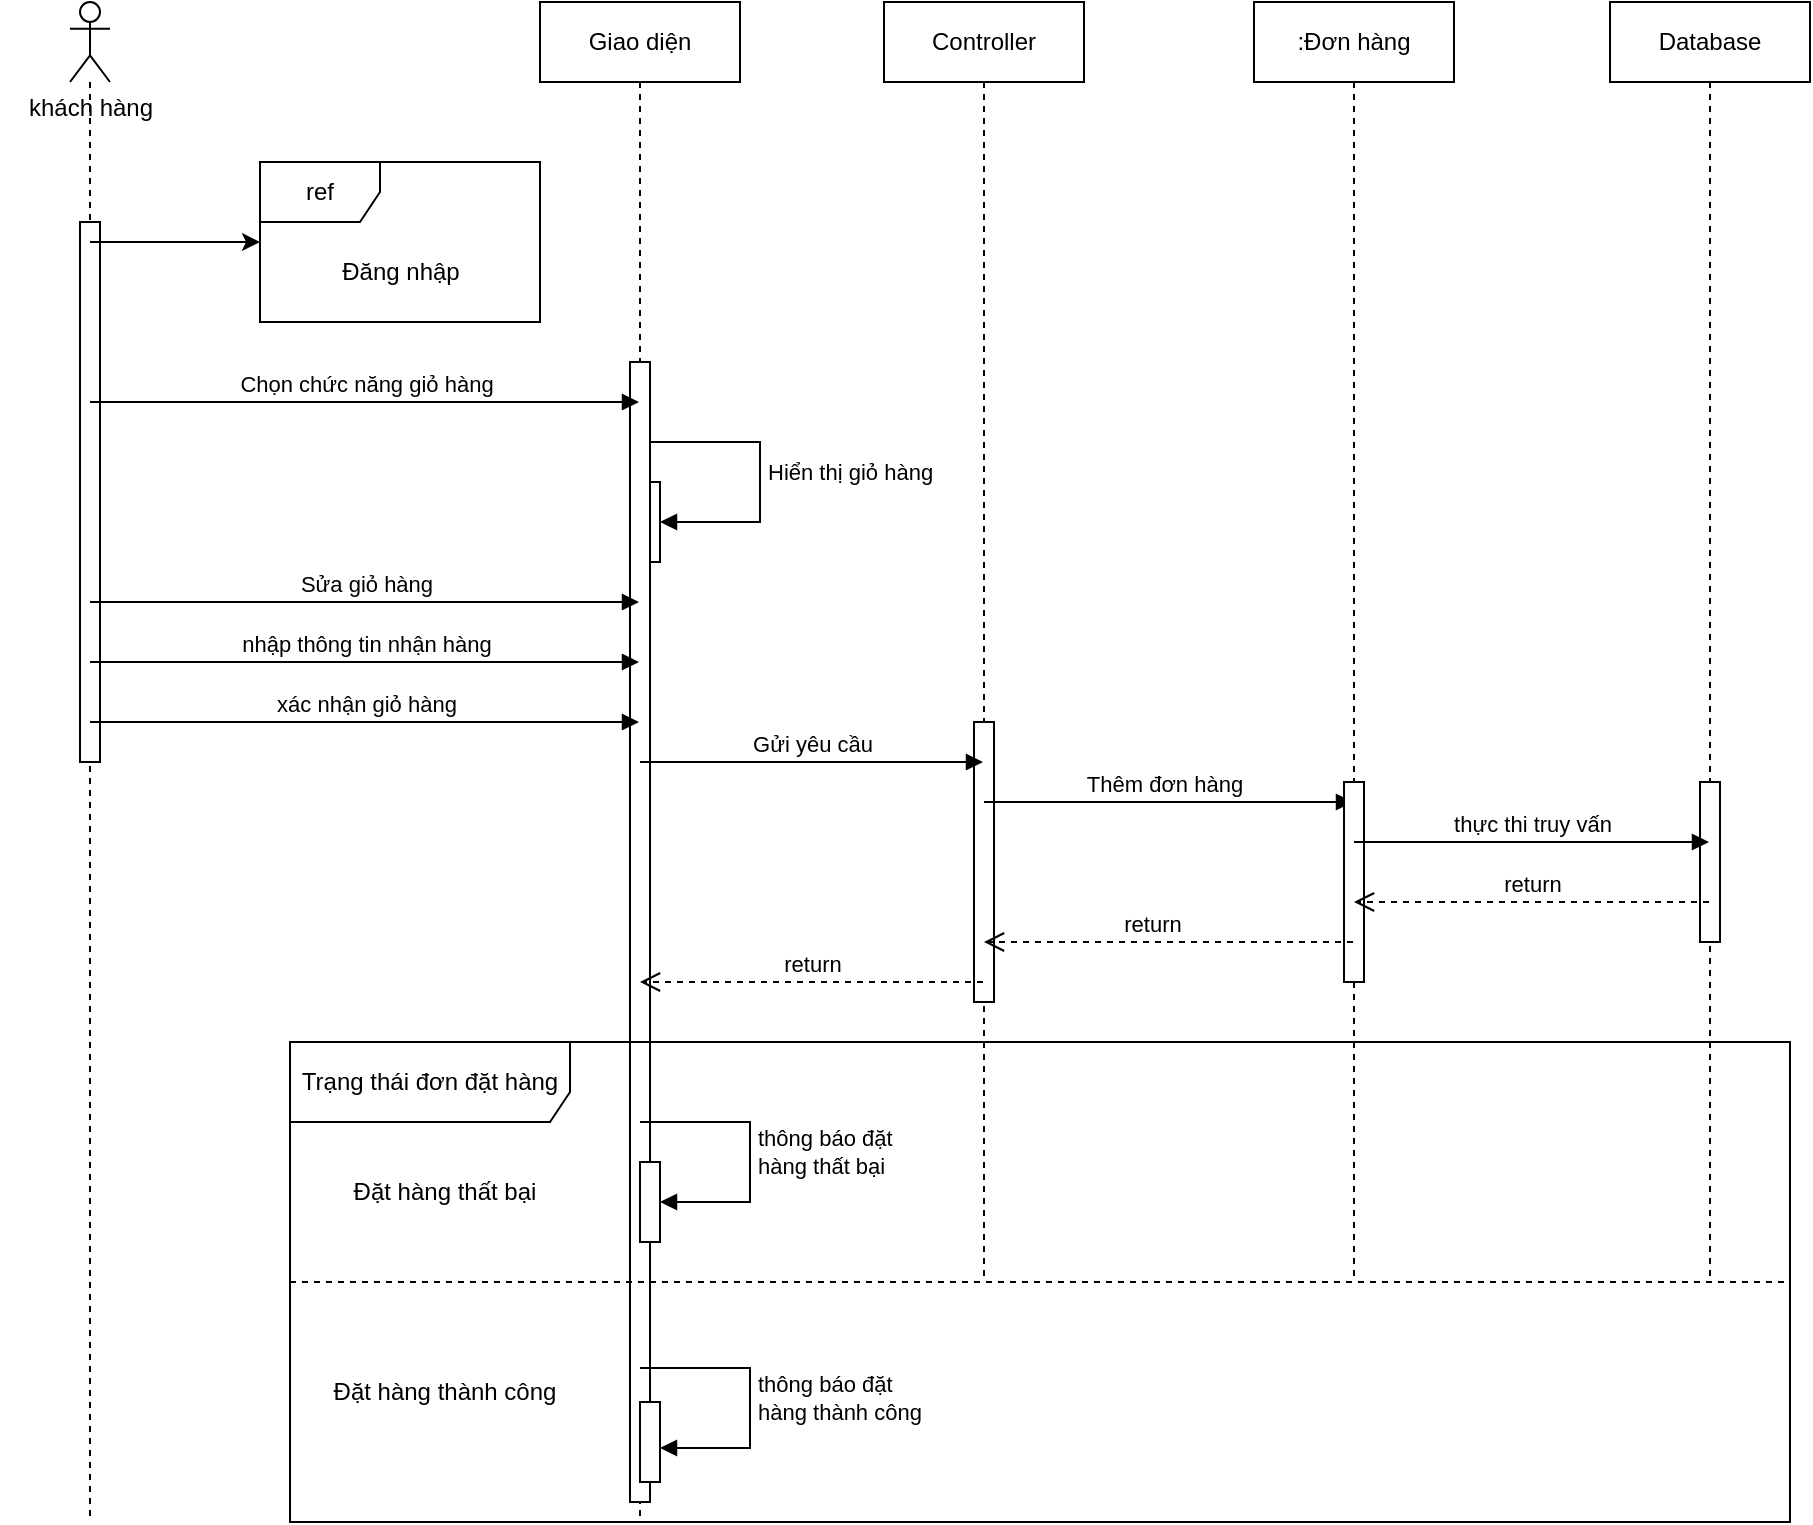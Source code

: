 <mxfile version="26.0.4">
  <diagram name="Page-1" id="7zfNHhzASUEwE-vR4172">
    <mxGraphModel dx="1900" dy="621" grid="1" gridSize="10" guides="1" tooltips="1" connect="1" arrows="1" fold="1" page="1" pageScale="1" pageWidth="850" pageHeight="1100" math="0" shadow="0">
      <root>
        <mxCell id="0" />
        <mxCell id="1" parent="0" />
        <mxCell id="hlCJ8NiJi-qlHMKmsmN_-1" value="" style="shape=umlLifeline;perimeter=lifelinePerimeter;whiteSpace=wrap;html=1;container=1;dropTarget=0;collapsible=0;recursiveResize=0;outlineConnect=0;portConstraint=eastwest;newEdgeStyle={&quot;curved&quot;:0,&quot;rounded&quot;:0};participant=umlActor;" parent="1" vertex="1">
          <mxGeometry x="-20" y="40" width="20" height="760" as="geometry" />
        </mxCell>
        <mxCell id="XqYQCwfPH4HnXKf9k88s-13" value="" style="html=1;points=[[0,0,0,0,5],[0,1,0,0,-5],[1,0,0,0,5],[1,1,0,0,-5]];perimeter=orthogonalPerimeter;outlineConnect=0;targetShapes=umlLifeline;portConstraint=eastwest;newEdgeStyle={&quot;curved&quot;:0,&quot;rounded&quot;:0};" vertex="1" parent="hlCJ8NiJi-qlHMKmsmN_-1">
          <mxGeometry x="5" y="110" width="10" height="270" as="geometry" />
        </mxCell>
        <mxCell id="hlCJ8NiJi-qlHMKmsmN_-4" value="Giao diện" style="shape=umlLifeline;perimeter=lifelinePerimeter;whiteSpace=wrap;html=1;container=1;dropTarget=0;collapsible=0;recursiveResize=0;outlineConnect=0;portConstraint=eastwest;newEdgeStyle={&quot;curved&quot;:0,&quot;rounded&quot;:0};" parent="1" vertex="1">
          <mxGeometry x="215" y="40" width="100" height="760" as="geometry" />
        </mxCell>
        <mxCell id="XqYQCwfPH4HnXKf9k88s-4" value="" style="html=1;points=[[0,0,0,0,5],[0,1,0,0,-5],[1,0,0,0,5],[1,1,0,0,-5]];perimeter=orthogonalPerimeter;outlineConnect=0;targetShapes=umlLifeline;portConstraint=eastwest;newEdgeStyle={&quot;curved&quot;:0,&quot;rounded&quot;:0};" vertex="1" parent="hlCJ8NiJi-qlHMKmsmN_-4">
          <mxGeometry x="50" y="240" width="10" height="40" as="geometry" />
        </mxCell>
        <mxCell id="XqYQCwfPH4HnXKf9k88s-5" value="Hiển thị giỏ hàng" style="html=1;align=left;spacingLeft=2;endArrow=block;rounded=0;edgeStyle=orthogonalEdgeStyle;curved=0;rounded=0;" edge="1" target="XqYQCwfPH4HnXKf9k88s-4" parent="hlCJ8NiJi-qlHMKmsmN_-4" source="hlCJ8NiJi-qlHMKmsmN_-4">
          <mxGeometry relative="1" as="geometry">
            <mxPoint x="55" y="220" as="sourcePoint" />
            <Array as="points">
              <mxPoint x="110" y="220" />
              <mxPoint x="110" y="260" />
            </Array>
          </mxGeometry>
        </mxCell>
        <mxCell id="XqYQCwfPH4HnXKf9k88s-14" value="" style="html=1;points=[[0,0,0,0,5],[0,1,0,0,-5],[1,0,0,0,5],[1,1,0,0,-5]];perimeter=orthogonalPerimeter;outlineConnect=0;targetShapes=umlLifeline;portConstraint=eastwest;newEdgeStyle={&quot;curved&quot;:0,&quot;rounded&quot;:0};" vertex="1" parent="hlCJ8NiJi-qlHMKmsmN_-4">
          <mxGeometry x="45" y="180" width="10" height="570" as="geometry" />
        </mxCell>
        <mxCell id="hlCJ8NiJi-qlHMKmsmN_-10" value="khách hàng" style="text;html=1;align=center;verticalAlign=middle;resizable=0;points=[];autosize=1;strokeColor=none;fillColor=none;" parent="1" vertex="1">
          <mxGeometry x="-55" y="78" width="90" height="30" as="geometry" />
        </mxCell>
        <mxCell id="hlCJ8NiJi-qlHMKmsmN_-29" value="Database" style="shape=umlLifeline;perimeter=lifelinePerimeter;whiteSpace=wrap;html=1;container=1;dropTarget=0;collapsible=0;recursiveResize=0;outlineConnect=0;portConstraint=eastwest;newEdgeStyle={&quot;curved&quot;:0,&quot;rounded&quot;:0};" parent="1" vertex="1">
          <mxGeometry x="750" y="40" width="100" height="640" as="geometry" />
        </mxCell>
        <mxCell id="XqYQCwfPH4HnXKf9k88s-18" value="" style="html=1;points=[[0,0,0,0,5],[0,1,0,0,-5],[1,0,0,0,5],[1,1,0,0,-5]];perimeter=orthogonalPerimeter;outlineConnect=0;targetShapes=umlLifeline;portConstraint=eastwest;newEdgeStyle={&quot;curved&quot;:0,&quot;rounded&quot;:0};" vertex="1" parent="hlCJ8NiJi-qlHMKmsmN_-29">
          <mxGeometry x="45" y="390" width="10" height="80" as="geometry" />
        </mxCell>
        <mxCell id="hlCJ8NiJi-qlHMKmsmN_-30" value="Controller" style="shape=umlLifeline;perimeter=lifelinePerimeter;whiteSpace=wrap;html=1;container=1;dropTarget=0;collapsible=0;recursiveResize=0;outlineConnect=0;portConstraint=eastwest;newEdgeStyle={&quot;curved&quot;:0,&quot;rounded&quot;:0};" parent="1" vertex="1">
          <mxGeometry x="387" y="40" width="100" height="640" as="geometry" />
        </mxCell>
        <mxCell id="XqYQCwfPH4HnXKf9k88s-16" value="" style="html=1;points=[[0,0,0,0,5],[0,1,0,0,-5],[1,0,0,0,5],[1,1,0,0,-5]];perimeter=orthogonalPerimeter;outlineConnect=0;targetShapes=umlLifeline;portConstraint=eastwest;newEdgeStyle={&quot;curved&quot;:0,&quot;rounded&quot;:0};" vertex="1" parent="hlCJ8NiJi-qlHMKmsmN_-30">
          <mxGeometry x="45" y="360" width="10" height="140" as="geometry" />
        </mxCell>
        <mxCell id="aouMC_MhdnEOJFaF2fXj-1" value="Chọn chức năng giỏ hàng" style="html=1;verticalAlign=bottom;endArrow=block;curved=0;rounded=0;" parent="1" source="hlCJ8NiJi-qlHMKmsmN_-1" edge="1" target="hlCJ8NiJi-qlHMKmsmN_-4">
          <mxGeometry width="80" relative="1" as="geometry">
            <mxPoint x="-10.5" y="169" as="sourcePoint" />
            <mxPoint x="169.5" y="169" as="targetPoint" />
            <Array as="points">
              <mxPoint x="60" y="240" />
            </Array>
          </mxGeometry>
        </mxCell>
        <mxCell id="aouMC_MhdnEOJFaF2fXj-14" value="xác nhận giỏ hàng" style="html=1;verticalAlign=bottom;endArrow=block;curved=0;rounded=0;" parent="1" target="hlCJ8NiJi-qlHMKmsmN_-4" edge="1" source="hlCJ8NiJi-qlHMKmsmN_-1">
          <mxGeometry width="80" relative="1" as="geometry">
            <mxPoint x="-10" y="414" as="sourcePoint" />
            <mxPoint x="264.5" y="414" as="targetPoint" />
            <Array as="points">
              <mxPoint x="120" y="400" />
            </Array>
          </mxGeometry>
        </mxCell>
        <mxCell id="aouMC_MhdnEOJFaF2fXj-17" value="nhập thông tin nhận hàng" style="html=1;verticalAlign=bottom;endArrow=block;curved=0;rounded=0;" parent="1" target="hlCJ8NiJi-qlHMKmsmN_-4" edge="1" source="hlCJ8NiJi-qlHMKmsmN_-1">
          <mxGeometry width="80" relative="1" as="geometry">
            <mxPoint x="-10" y="374" as="sourcePoint" />
            <mxPoint x="264.5" y="374" as="targetPoint" />
            <Array as="points">
              <mxPoint x="130" y="370" />
            </Array>
          </mxGeometry>
        </mxCell>
        <mxCell id="aouMC_MhdnEOJFaF2fXj-18" value="Gửi yêu cầu" style="html=1;verticalAlign=bottom;endArrow=block;curved=0;rounded=0;" parent="1" edge="1" target="hlCJ8NiJi-qlHMKmsmN_-30" source="hlCJ8NiJi-qlHMKmsmN_-4">
          <mxGeometry width="80" relative="1" as="geometry">
            <mxPoint x="160" y="471" as="sourcePoint" />
            <mxPoint x="349.5" y="471" as="targetPoint" />
            <Array as="points">
              <mxPoint x="340" y="420" />
            </Array>
          </mxGeometry>
        </mxCell>
        <mxCell id="aouMC_MhdnEOJFaF2fXj-19" value="Thêm đơn hàng" style="html=1;verticalAlign=bottom;endArrow=block;curved=0;rounded=0;" parent="1" edge="1" target="aouMC_MhdnEOJFaF2fXj-20" source="hlCJ8NiJi-qlHMKmsmN_-30">
          <mxGeometry x="-0.028" width="80" relative="1" as="geometry">
            <mxPoint x="350" y="480" as="sourcePoint" />
            <mxPoint x="669.5" y="480" as="targetPoint" />
            <mxPoint as="offset" />
            <Array as="points">
              <mxPoint x="560" y="440" />
            </Array>
          </mxGeometry>
        </mxCell>
        <mxCell id="aouMC_MhdnEOJFaF2fXj-20" value=":Đơn hàng" style="shape=umlLifeline;perimeter=lifelinePerimeter;whiteSpace=wrap;html=1;container=1;dropTarget=0;collapsible=0;recursiveResize=0;outlineConnect=0;portConstraint=eastwest;newEdgeStyle={&quot;curved&quot;:0,&quot;rounded&quot;:0};" parent="1" vertex="1">
          <mxGeometry x="572" y="40" width="100" height="640" as="geometry" />
        </mxCell>
        <mxCell id="XqYQCwfPH4HnXKf9k88s-17" value="" style="html=1;points=[[0,0,0,0,5],[0,1,0,0,-5],[1,0,0,0,5],[1,1,0,0,-5]];perimeter=orthogonalPerimeter;outlineConnect=0;targetShapes=umlLifeline;portConstraint=eastwest;newEdgeStyle={&quot;curved&quot;:0,&quot;rounded&quot;:0};" vertex="1" parent="aouMC_MhdnEOJFaF2fXj-20">
          <mxGeometry x="45" y="390" width="10" height="100" as="geometry" />
        </mxCell>
        <mxCell id="aouMC_MhdnEOJFaF2fXj-22" value="thực thi truy vấn" style="html=1;verticalAlign=bottom;endArrow=block;curved=0;rounded=0;" parent="1" edge="1" target="hlCJ8NiJi-qlHMKmsmN_-29" source="aouMC_MhdnEOJFaF2fXj-20">
          <mxGeometry width="80" relative="1" as="geometry">
            <mxPoint x="675" y="487" as="sourcePoint" />
            <mxPoint x="791.5" y="487" as="targetPoint" />
            <Array as="points">
              <mxPoint x="740" y="460" />
            </Array>
          </mxGeometry>
        </mxCell>
        <mxCell id="aouMC_MhdnEOJFaF2fXj-23" value="return" style="html=1;verticalAlign=bottom;endArrow=open;dashed=1;endSize=8;curved=0;rounded=0;" parent="1" edge="1" target="aouMC_MhdnEOJFaF2fXj-20" source="hlCJ8NiJi-qlHMKmsmN_-29">
          <mxGeometry relative="1" as="geometry">
            <mxPoint x="800" y="490" as="sourcePoint" />
            <mxPoint x="670.524" y="490" as="targetPoint" />
            <Array as="points">
              <mxPoint x="750.5" y="490" />
            </Array>
          </mxGeometry>
        </mxCell>
        <mxCell id="aouMC_MhdnEOJFaF2fXj-25" value="return" style="html=1;verticalAlign=bottom;endArrow=open;dashed=1;endSize=8;curved=0;rounded=0;" parent="1" edge="1" target="hlCJ8NiJi-qlHMKmsmN_-30" source="aouMC_MhdnEOJFaF2fXj-20">
          <mxGeometry x="0.089" relative="1" as="geometry">
            <mxPoint x="680" y="521" as="sourcePoint" />
            <mxPoint x="349.5" y="521" as="targetPoint" />
            <mxPoint as="offset" />
            <Array as="points">
              <mxPoint x="560" y="510" />
            </Array>
          </mxGeometry>
        </mxCell>
        <mxCell id="aouMC_MhdnEOJFaF2fXj-29" value="return" style="html=1;verticalAlign=bottom;endArrow=open;dashed=1;endSize=8;curved=0;rounded=0;" parent="1" edge="1" target="hlCJ8NiJi-qlHMKmsmN_-4" source="hlCJ8NiJi-qlHMKmsmN_-30">
          <mxGeometry relative="1" as="geometry">
            <mxPoint x="360" y="528" as="sourcePoint" />
            <mxPoint x="169.5" y="528" as="targetPoint" />
            <Array as="points">
              <mxPoint x="360" y="530" />
            </Array>
          </mxGeometry>
        </mxCell>
        <mxCell id="aouMC_MhdnEOJFaF2fXj-31" value="Sửa giỏ hàng" style="html=1;verticalAlign=bottom;endArrow=block;curved=0;rounded=0;" parent="1" edge="1" target="hlCJ8NiJi-qlHMKmsmN_-4" source="hlCJ8NiJi-qlHMKmsmN_-1">
          <mxGeometry width="80" relative="1" as="geometry">
            <mxPoint x="-10" y="390" as="sourcePoint" />
            <mxPoint x="170" y="390" as="targetPoint" />
            <Array as="points">
              <mxPoint x="120" y="340" />
            </Array>
          </mxGeometry>
        </mxCell>
        <mxCell id="ui9Kb0gzcTowFGkWE3d2-5" value="" style="html=1;points=[[0,0,0,0,5],[0,1,0,0,-5],[1,0,0,0,5],[1,1,0,0,-5]];perimeter=orthogonalPerimeter;outlineConnect=0;targetShapes=umlLifeline;portConstraint=eastwest;newEdgeStyle={&quot;curved&quot;:0,&quot;rounded&quot;:0};" parent="1" vertex="1">
          <mxGeometry x="800" y="280" height="80" as="geometry" />
        </mxCell>
        <mxCell id="XqYQCwfPH4HnXKf9k88s-1" value="ref" style="shape=umlFrame;whiteSpace=wrap;html=1;pointerEvents=0;" vertex="1" parent="1">
          <mxGeometry x="75" y="120" width="140" height="80" as="geometry" />
        </mxCell>
        <mxCell id="XqYQCwfPH4HnXKf9k88s-2" value="Đăng nhập" style="text;html=1;align=center;verticalAlign=middle;resizable=0;points=[];autosize=1;strokeColor=none;fillColor=none;" vertex="1" parent="1">
          <mxGeometry x="105" y="160" width="80" height="30" as="geometry" />
        </mxCell>
        <mxCell id="XqYQCwfPH4HnXKf9k88s-3" value="" style="endArrow=classic;html=1;rounded=0;" edge="1" parent="1" source="hlCJ8NiJi-qlHMKmsmN_-1" target="XqYQCwfPH4HnXKf9k88s-1">
          <mxGeometry width="50" height="50" relative="1" as="geometry">
            <mxPoint x="10" y="200" as="sourcePoint" />
            <mxPoint x="60" y="150" as="targetPoint" />
            <Array as="points">
              <mxPoint x="50" y="160" />
            </Array>
          </mxGeometry>
        </mxCell>
        <mxCell id="XqYQCwfPH4HnXKf9k88s-7" value="Trạng thái đơn đặt hàng" style="shape=umlFrame;whiteSpace=wrap;html=1;pointerEvents=0;width=140;height=40;" vertex="1" parent="1">
          <mxGeometry x="90" y="560" width="750" height="240" as="geometry" />
        </mxCell>
        <mxCell id="XqYQCwfPH4HnXKf9k88s-8" value="" style="endArrow=none;dashed=1;html=1;rounded=0;" edge="1" parent="1">
          <mxGeometry width="50" height="50" relative="1" as="geometry">
            <mxPoint x="90" y="680" as="sourcePoint" />
            <mxPoint x="840" y="680" as="targetPoint" />
          </mxGeometry>
        </mxCell>
        <mxCell id="XqYQCwfPH4HnXKf9k88s-9" value="" style="html=1;points=[[0,0,0,0,5],[0,1,0,0,-5],[1,0,0,0,5],[1,1,0,0,-5]];perimeter=orthogonalPerimeter;outlineConnect=0;targetShapes=umlLifeline;portConstraint=eastwest;newEdgeStyle={&quot;curved&quot;:0,&quot;rounded&quot;:0};" vertex="1" parent="1">
          <mxGeometry x="265" y="620" width="10" height="40" as="geometry" />
        </mxCell>
        <mxCell id="XqYQCwfPH4HnXKf9k88s-10" value="thông báo đặt&lt;div&gt;hàng thất bại&lt;/div&gt;" style="html=1;align=left;spacingLeft=2;endArrow=block;rounded=0;edgeStyle=orthogonalEdgeStyle;curved=0;rounded=0;" edge="1" parent="1" target="XqYQCwfPH4HnXKf9k88s-9" source="hlCJ8NiJi-qlHMKmsmN_-4">
          <mxGeometry relative="1" as="geometry">
            <mxPoint x="265" y="600" as="sourcePoint" />
            <Array as="points">
              <mxPoint x="320" y="600" />
              <mxPoint x="320" y="640" />
            </Array>
          </mxGeometry>
        </mxCell>
        <mxCell id="XqYQCwfPH4HnXKf9k88s-11" value="Đặt hàng thành công" style="text;html=1;align=center;verticalAlign=middle;whiteSpace=wrap;rounded=0;" vertex="1" parent="1">
          <mxGeometry x="105" y="720" width="125" height="30" as="geometry" />
        </mxCell>
        <mxCell id="XqYQCwfPH4HnXKf9k88s-12" value="Đặt hàng thất bại" style="text;html=1;align=center;verticalAlign=middle;whiteSpace=wrap;rounded=0;" vertex="1" parent="1">
          <mxGeometry x="105" y="620" width="125" height="30" as="geometry" />
        </mxCell>
        <mxCell id="XqYQCwfPH4HnXKf9k88s-15" value="" style="html=1;points=[[0,0,0,0,5],[0,1,0,0,-5],[1,0,0,0,5],[1,1,0,0,-5]];perimeter=orthogonalPerimeter;outlineConnect=0;targetShapes=umlLifeline;portConstraint=eastwest;newEdgeStyle={&quot;curved&quot;:0,&quot;rounded&quot;:0};" vertex="1" parent="1">
          <mxGeometry x="265" y="740" width="10" height="40" as="geometry" />
        </mxCell>
        <mxCell id="ui9Kb0gzcTowFGkWE3d2-4" value="thông báo đặt&lt;div&gt;hàng thành công&lt;/div&gt;" style="html=1;align=left;spacingLeft=2;endArrow=block;rounded=0;edgeStyle=orthogonalEdgeStyle;curved=0;rounded=0;" parent="1" target="XqYQCwfPH4HnXKf9k88s-15" edge="1" source="hlCJ8NiJi-qlHMKmsmN_-4">
          <mxGeometry x="-0.004" relative="1" as="geometry">
            <mxPoint x="264.5" y="723" as="sourcePoint" />
            <Array as="points">
              <mxPoint x="320" y="723" />
              <mxPoint x="320" y="763" />
            </Array>
            <mxPoint x="280" y="763" as="targetPoint" />
            <mxPoint as="offset" />
          </mxGeometry>
        </mxCell>
      </root>
    </mxGraphModel>
  </diagram>
</mxfile>
